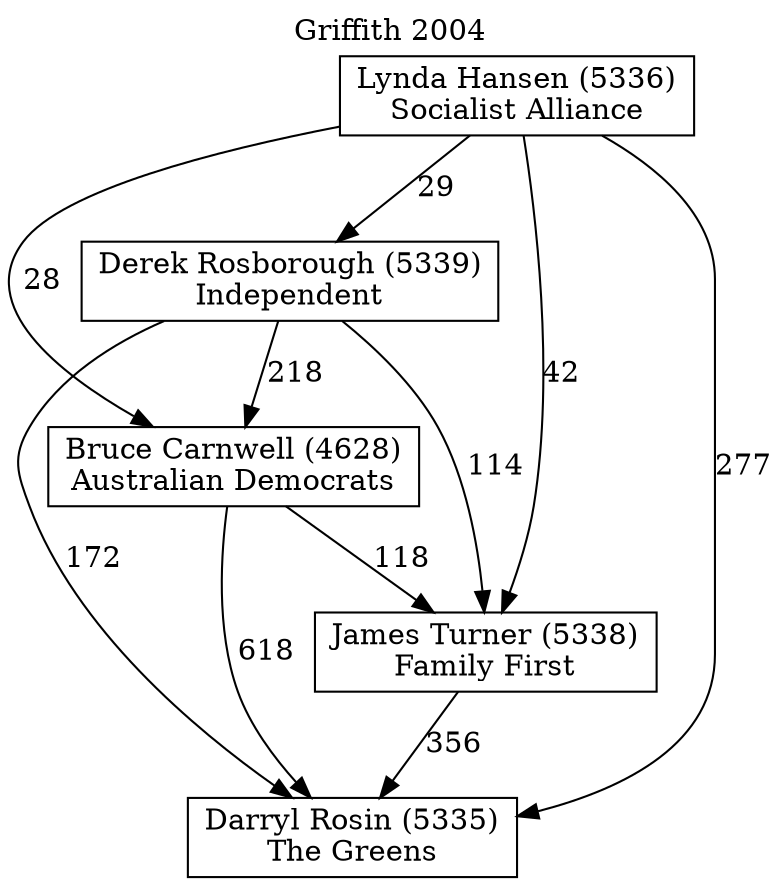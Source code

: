 // House preference flow
digraph "Darryl Rosin (5335)_Griffith_2004" {
	graph [label="Griffith 2004" labelloc=t mclimit=10]
	node [shape=box]
	"Bruce Carnwell (4628)" [label="Bruce Carnwell (4628)
Australian Democrats"]
	"Darryl Rosin (5335)" [label="Darryl Rosin (5335)
The Greens"]
	"Derek Rosborough (5339)" [label="Derek Rosborough (5339)
Independent"]
	"James Turner (5338)" [label="James Turner (5338)
Family First"]
	"Lynda Hansen (5336)" [label="Lynda Hansen (5336)
Socialist Alliance"]
	"Bruce Carnwell (4628)" -> "Darryl Rosin (5335)" [label=618]
	"Bruce Carnwell (4628)" -> "James Turner (5338)" [label=118]
	"Derek Rosborough (5339)" -> "Bruce Carnwell (4628)" [label=218]
	"Derek Rosborough (5339)" -> "Darryl Rosin (5335)" [label=172]
	"Derek Rosborough (5339)" -> "James Turner (5338)" [label=114]
	"James Turner (5338)" -> "Darryl Rosin (5335)" [label=356]
	"Lynda Hansen (5336)" -> "Bruce Carnwell (4628)" [label=28]
	"Lynda Hansen (5336)" -> "Darryl Rosin (5335)" [label=277]
	"Lynda Hansen (5336)" -> "Derek Rosborough (5339)" [label=29]
	"Lynda Hansen (5336)" -> "James Turner (5338)" [label=42]
}
